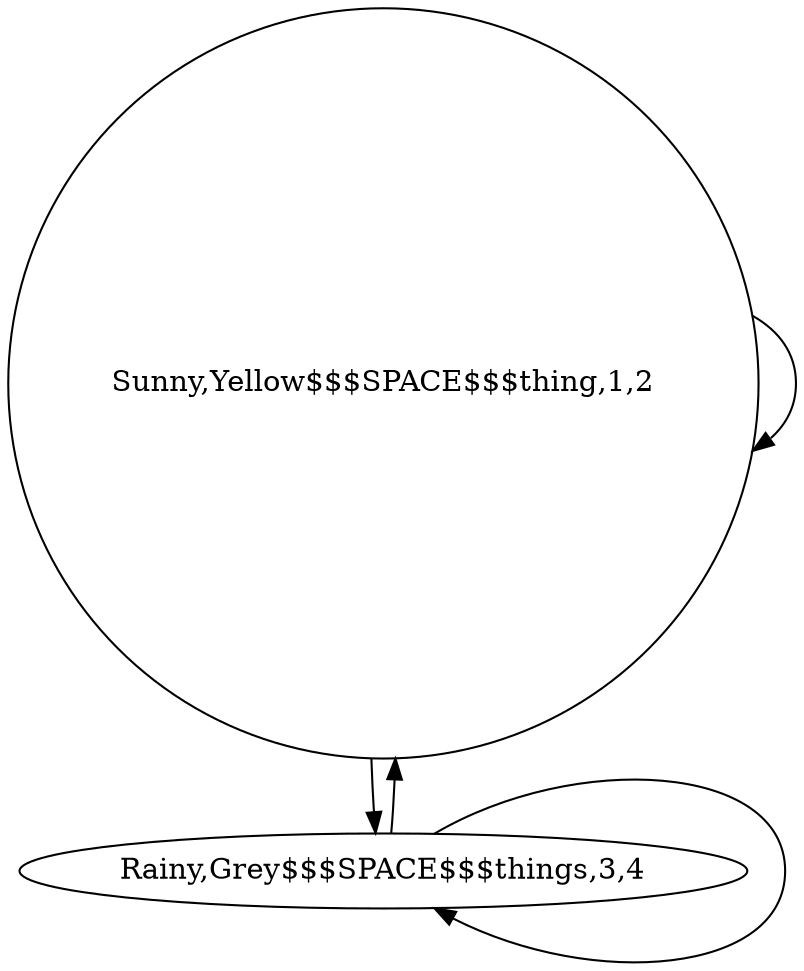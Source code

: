 digraph G {
0[label="Sunny,Yellow$$$SPACE$$$thing,1,2", regular="1"];
1[label="Rainy,Grey$$$SPACE$$$things,3,4", regular="0"];
0->0 ;
0->1 ;
1->0 ;
1->1 ;
}
